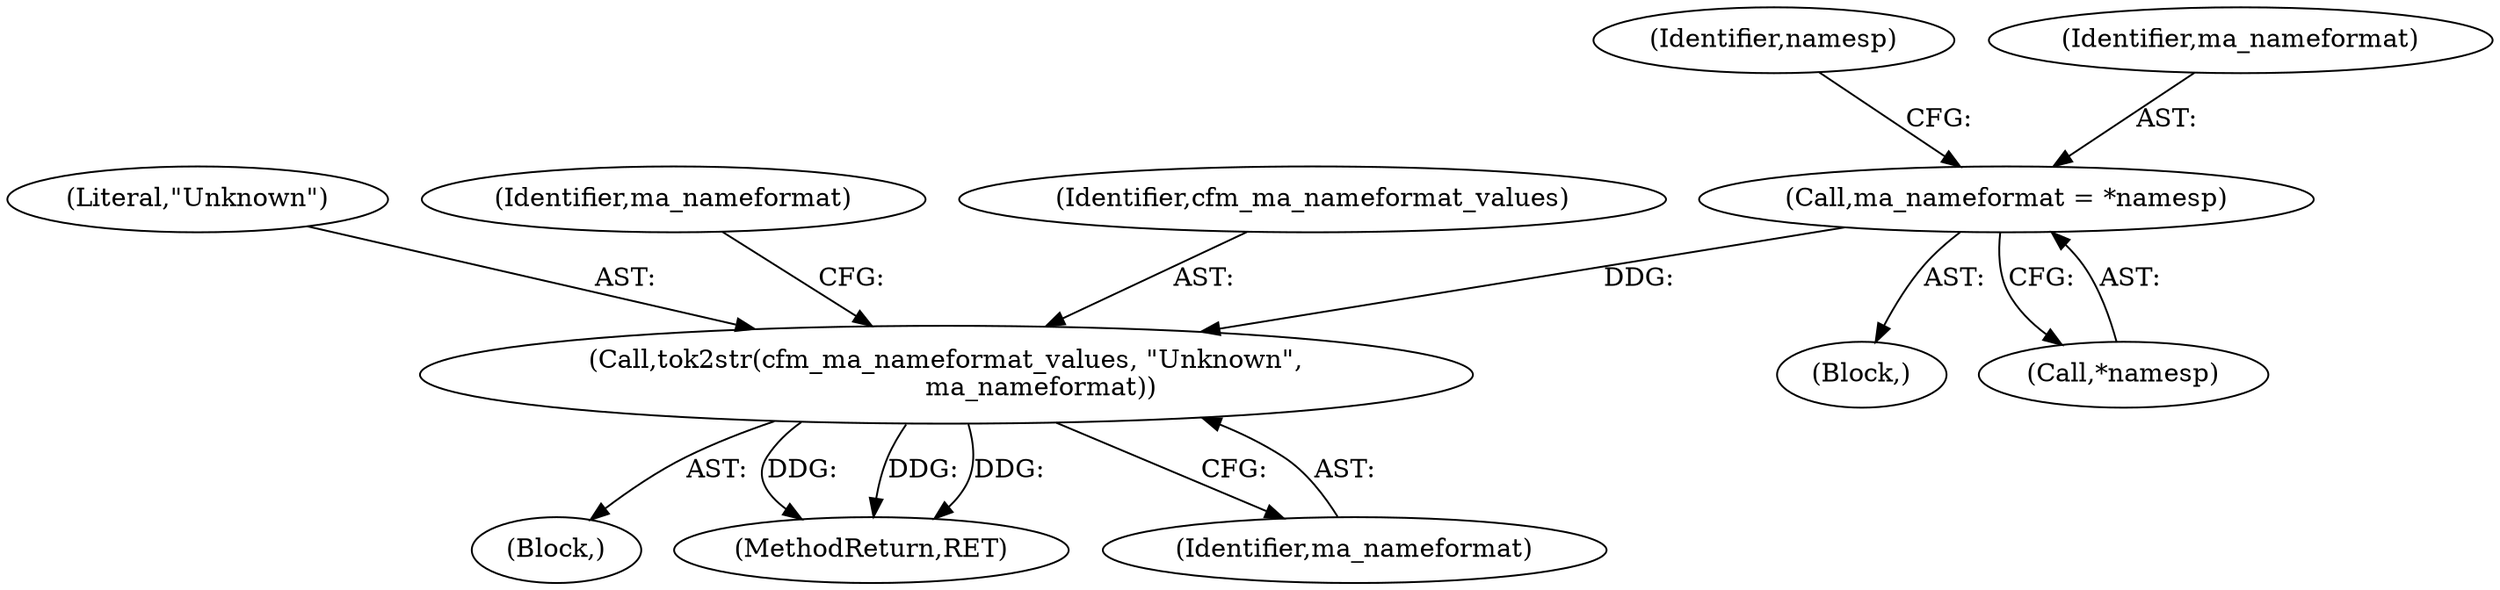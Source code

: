 digraph "0_tcpdump_5d340a5ca6e420a70297cdbdf777333f18bfdab7_0@pointer" {
"1000499" [label="(Call,ma_nameformat = *namesp)"];
"1000521" [label="(Call,tok2str(cfm_ma_nameformat_values, \"Unknown\",\n                       ma_nameformat))"];
"1000261" [label="(Block,)"];
"1000499" [label="(Call,ma_nameformat = *namesp)"];
"1000521" [label="(Call,tok2str(cfm_ma_nameformat_values, \"Unknown\",\n                       ma_nameformat))"];
"1000523" [label="(Literal,\"Unknown\")"];
"1000526" [label="(Identifier,ma_nameformat)"];
"1000520" [label="(Block,)"];
"1000504" [label="(Identifier,namesp)"];
"1001229" [label="(MethodReturn,RET)"];
"1000522" [label="(Identifier,cfm_ma_nameformat_values)"];
"1000500" [label="(Identifier,ma_nameformat)"];
"1000524" [label="(Identifier,ma_nameformat)"];
"1000501" [label="(Call,*namesp)"];
"1000499" -> "1000261"  [label="AST: "];
"1000499" -> "1000501"  [label="CFG: "];
"1000500" -> "1000499"  [label="AST: "];
"1000501" -> "1000499"  [label="AST: "];
"1000504" -> "1000499"  [label="CFG: "];
"1000499" -> "1000521"  [label="DDG: "];
"1000521" -> "1000520"  [label="AST: "];
"1000521" -> "1000524"  [label="CFG: "];
"1000522" -> "1000521"  [label="AST: "];
"1000523" -> "1000521"  [label="AST: "];
"1000524" -> "1000521"  [label="AST: "];
"1000526" -> "1000521"  [label="CFG: "];
"1000521" -> "1001229"  [label="DDG: "];
"1000521" -> "1001229"  [label="DDG: "];
"1000521" -> "1001229"  [label="DDG: "];
}
